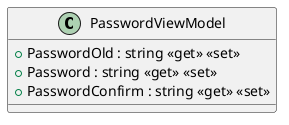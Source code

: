 @startuml
class PasswordViewModel {
    + PasswordOld : string <<get>> <<set>>
    + Password : string <<get>> <<set>>
    + PasswordConfirm : string <<get>> <<set>>
}
@enduml

